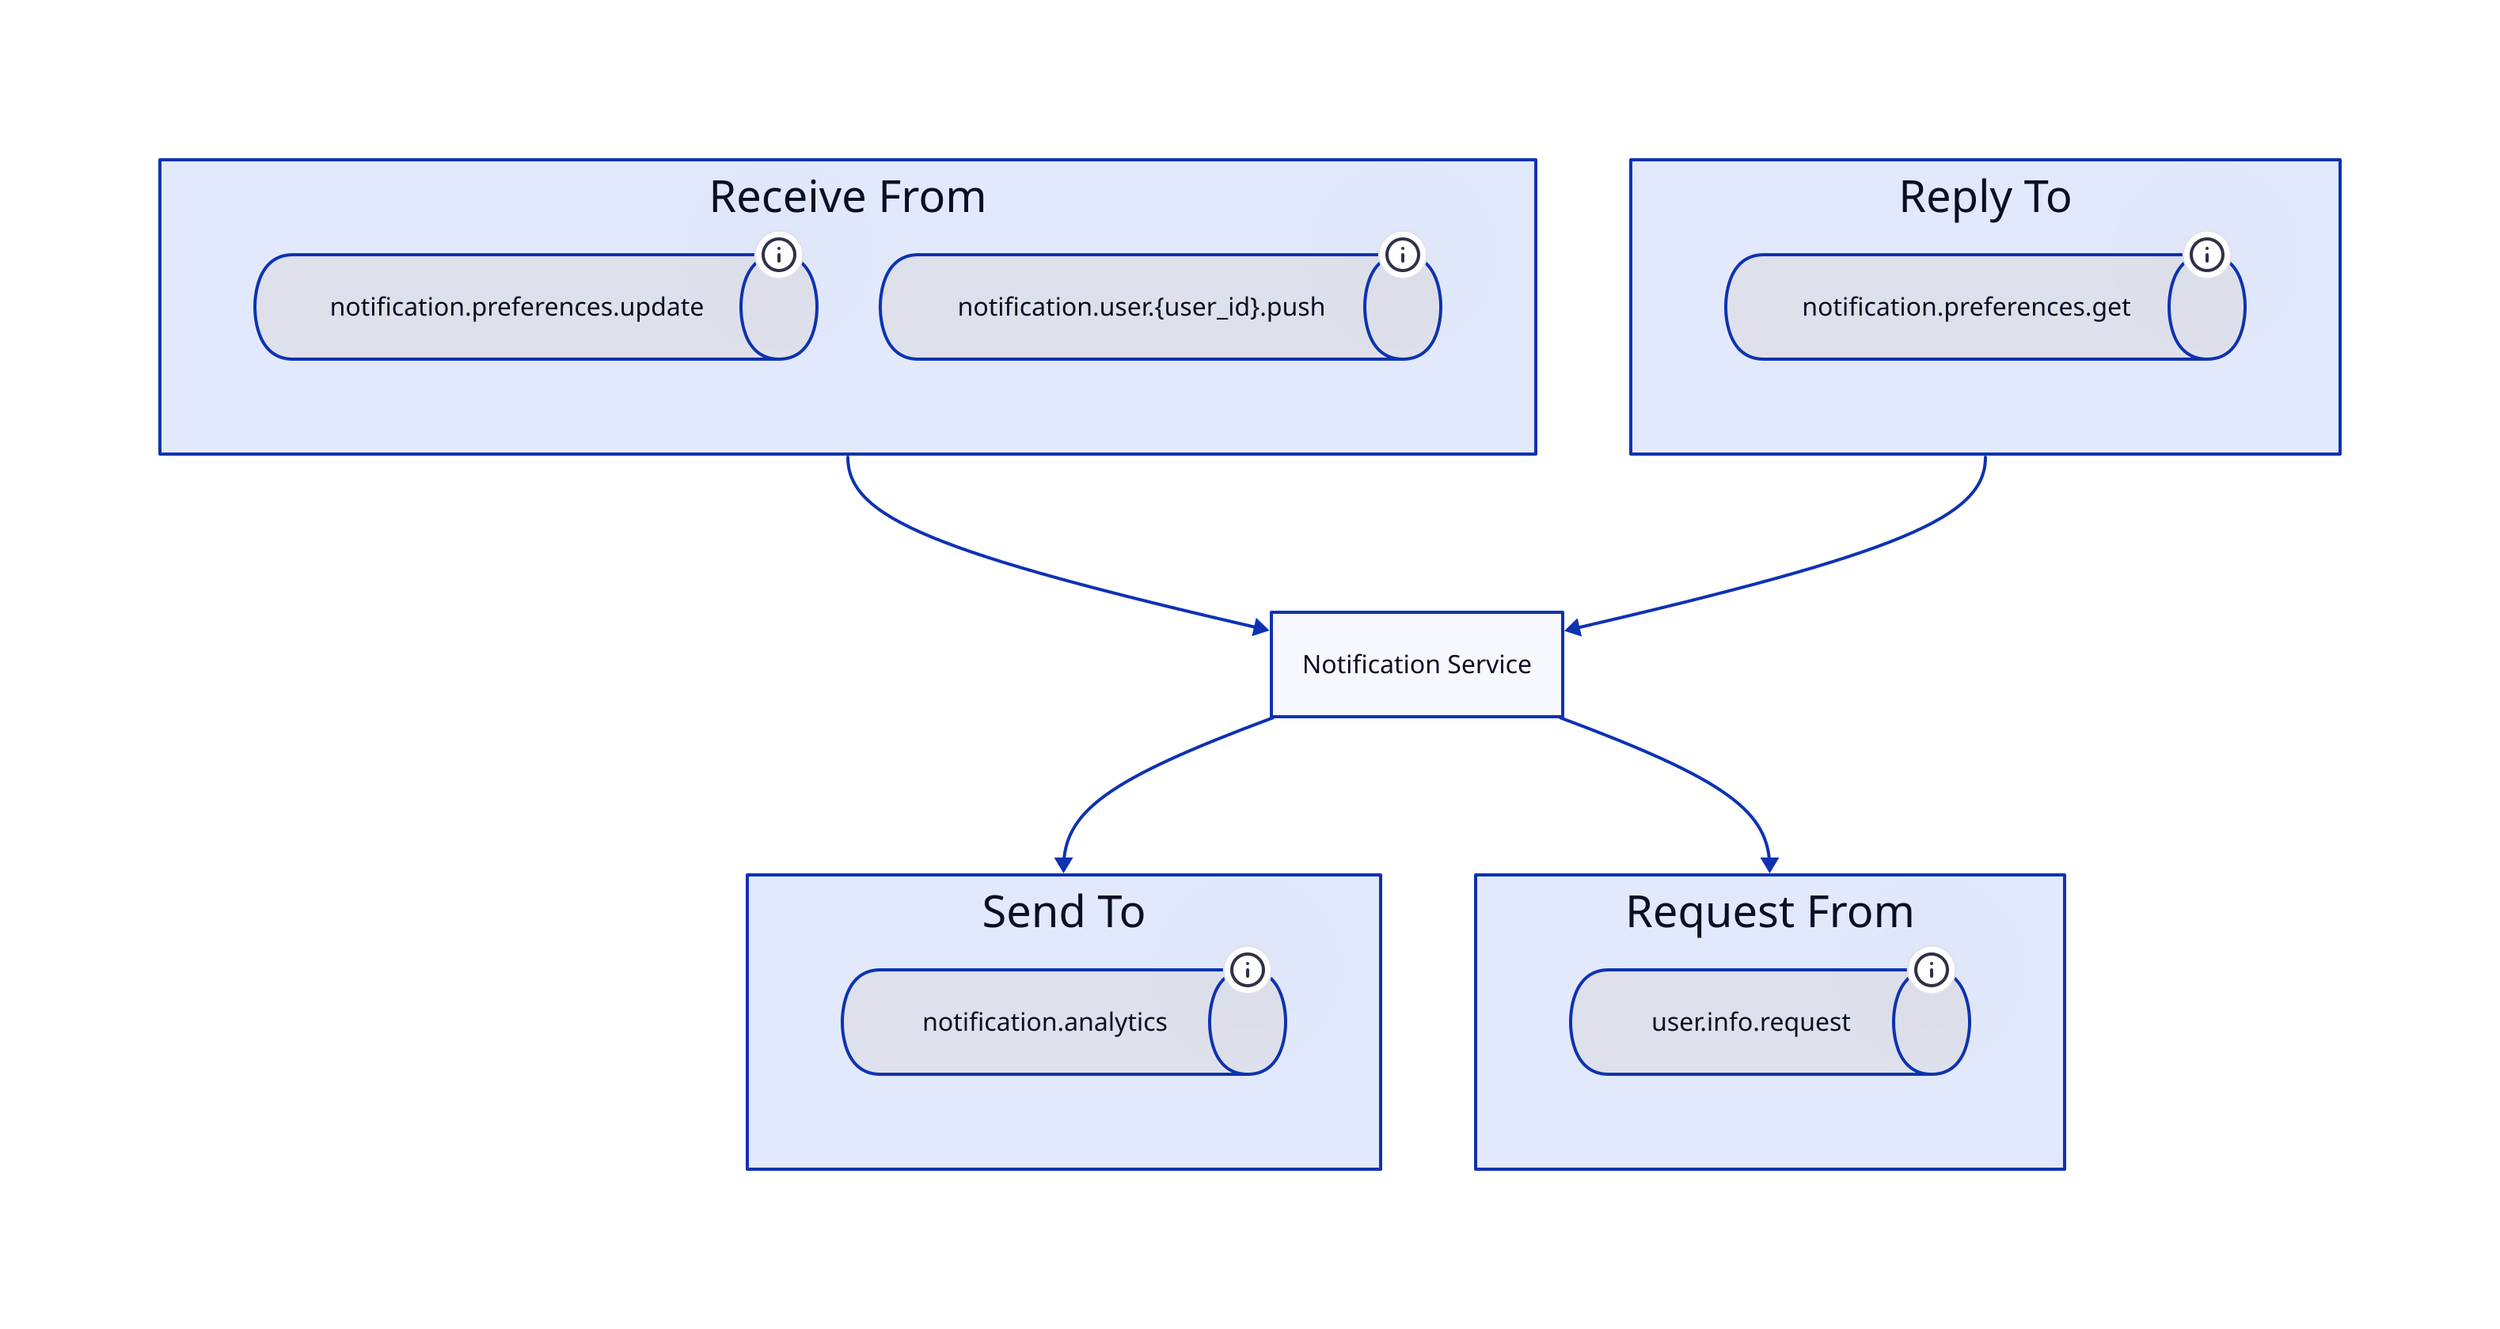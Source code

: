 'Receive From': {
  grid-columns: 2
'notification.preferences.update': { 
  shape: queue
  tooltip: ||json
Message(PreferencesUpdate):
{
  "preferences": {
    "categories": {
      "marketing": "boolean",
      "security": "boolean",
      "updates": "boolean"
    },
    "email_enabled": "boolean",
    "push_enabled": "boolean",
    "quiet_hours": {
      "enabled": "boolean",
      "end": "string[time]",
      "start": "string[time]"
    },
    "sms_enabled": "boolean"
  },
  "updated_at": "string[date-time]",
  "user_id": "string[uuid]"
}
  ||
}
'notification.user.{user_id}.push': { 
  shape: queue
  tooltip: ||json
Message(PushNotification):
{
  "body": "string",
  "created_at": "string[date-time]",
  "data": "object",
  "notification_id": "string[uuid]",
  "priority": "string[enum:low,normal,high]",
  "title": "string",
  "user_id": "string[uuid]"
}
  ||
}
}
'Send To': {
  grid-columns: 2
  'notification.analytics': { 
    shape: queue
    tooltip: ||json
Message(AnalyticsEvent):
{
  "event_id": "string[uuid]",
  "event_type": "string[enum:notification_sent,notification_opened,notification_clicked]",
  "metadata": {
    "environment": "string[enum:development,staging,production]",
    "platform": "string[enum:ios,android,web]",
    "source": "string[enum:mobile,web,api]",
    "version": "string"
  },
  "notification_id": "string[uuid]",
  "timestamp": "string[date-time]",
  "user_id": "string[uuid]"
}
    ||
  }
}
'Reply To': {
  grid-columns: 2
  'notification.preferences.get': { 
    shape: queue
    tooltip: ||json
Request(PreferencesRequest):
{
  "user_id": "string[uuid]"
}
Reply(PreferencesReply):
{
  "preferences": {
    "categories": {
      "marketing": "boolean",
      "security": "boolean",
      "updates": "boolean"
    },
    "email_enabled": "boolean",
    "push_enabled": "boolean",
    "quiet_hours": {
      "enabled": "boolean",
      "end": "string[time]",
      "start": "string[time]"
    },
    "sms_enabled": "boolean"
  },
  "updated_at": "string[date-time]"
}
    ||
  }
}
'Request From': {
  grid-columns: 2
  'user.info.request': { 
    shape: queue
    tooltip: ||json
Request(UserInfoRequest):
{
  "user_id": "string[uuid]"
}
Reply(UserInfoReply):
{
  "email": "string[email]",
  "error": {
    "code": "string",
    "message": "string"
  },
  "language": "string",
  "name": "string",
  "timezone": "string",
  "user_id": "string[uuid]"
}
    ||
  }
}
'Receive From' -> 'Notification Service'
'Notification Service' -> 'Send To'
'Reply To' -> 'Notification Service'
'Notification Service' -> 'Request From'
